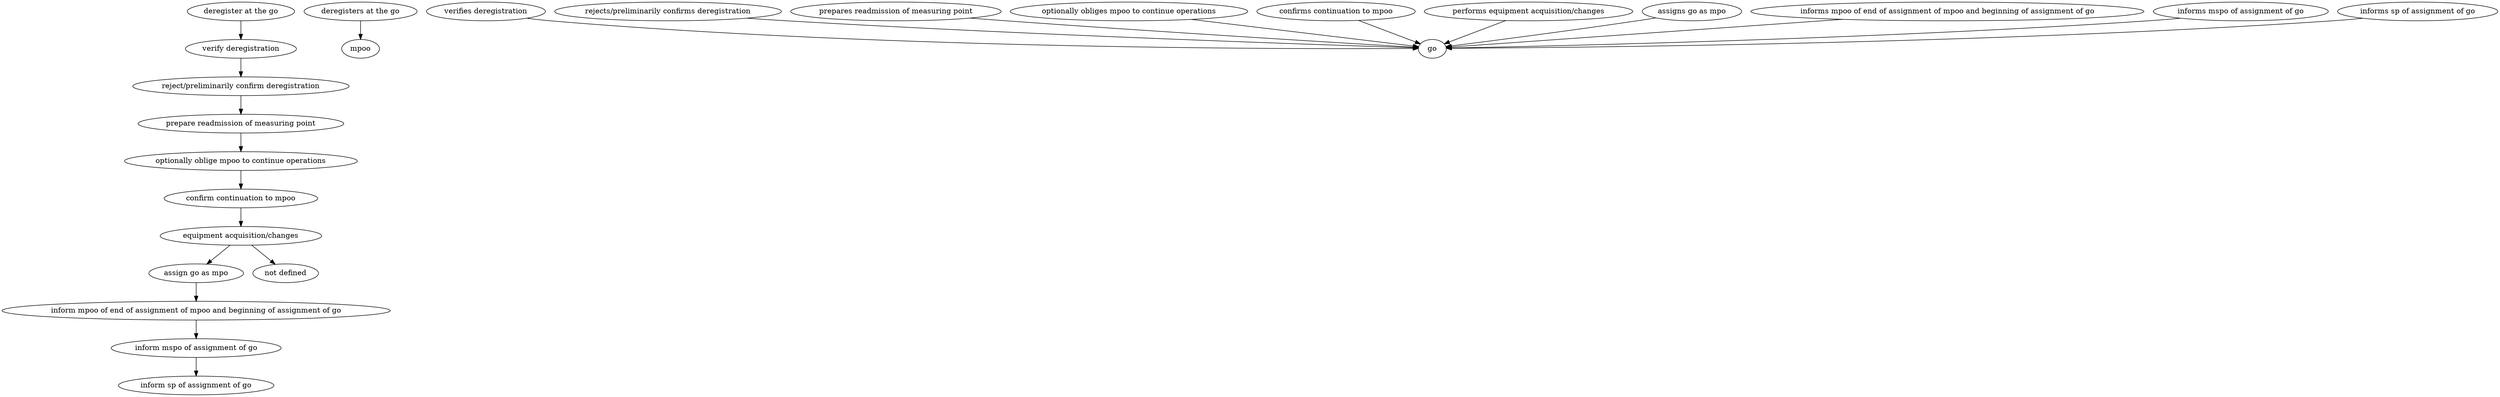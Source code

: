 strict digraph "doc-10.3" {
	graph [name="doc-10.3"];
	"deregister at the go"	[attrs="{'type': 'Activity', 'label': 'deregister at the go'}"];
	"verify deregistration"	[attrs="{'type': 'Activity', 'label': 'verify deregistration'}"];
	"deregister at the go" -> "verify deregistration"	[attrs="{'type': 'flow', 'label': 'flow'}"];
	"reject/preliminarily confirm deregistration"	[attrs="{'type': 'Activity', 'label': 'reject/preliminarily confirm deregistration'}"];
	"verify deregistration" -> "reject/preliminarily confirm deregistration"	[attrs="{'type': 'flow', 'label': 'flow'}"];
	"prepare readmission of measuring point"	[attrs="{'type': 'Activity', 'label': 'prepare readmission of measuring point'}"];
	"reject/preliminarily confirm deregistration" -> "prepare readmission of measuring point"	[attrs="{'type': 'flow', 'label': 'flow'}"];
	"optionally oblige mpoo to continue operations"	[attrs="{'type': 'Activity', 'label': 'optionally oblige mpoo to continue operations'}"];
	"prepare readmission of measuring point" -> "optionally oblige mpoo to continue operations"	[attrs="{'type': 'flow', 'label': 'flow'}"];
	"confirm continuation to mpoo"	[attrs="{'type': 'Activity', 'label': 'confirm continuation to mpoo'}"];
	"optionally oblige mpoo to continue operations" -> "confirm continuation to mpoo"	[attrs="{'type': 'flow', 'label': 'flow'}"];
	"equipment acquisition/changes"	[attrs="{'type': 'Activity', 'label': 'equipment acquisition/changes'}"];
	"confirm continuation to mpoo" -> "equipment acquisition/changes"	[attrs="{'type': 'flow', 'label': 'flow'}"];
	"assign go as mpo"	[attrs="{'type': 'Activity', 'label': 'assign go as mpo'}"];
	"equipment acquisition/changes" -> "assign go as mpo"	[attrs="{'type': 'flow', 'label': 'flow'}"];
	"not defined"	[attrs="{'type': 'Actor', 'label': 'not defined'}"];
	"equipment acquisition/changes" -> "not defined"	[attrs="{'type': 'actor performer', 'label': 'actor performer'}"];
	"inform mpoo of end of assignment of mpoo and beginning of assignment of go"	[attrs="{'type': 'Activity', 'label': 'inform mpoo of end of assignment of mpoo and beginning of assignment of go'}"];
	"assign go as mpo" -> "inform mpoo of end of assignment of mpoo and beginning of assignment of go"	[attrs="{'type': 'flow', 'label': 'flow'}"];
	"inform mspo of assignment of go"	[attrs="{'type': 'Activity', 'label': 'inform mspo of assignment of go'}"];
	"inform mpoo of end of assignment of mpoo and beginning of assignment of go" -> "inform mspo of assignment of go"	[attrs="{'type': 'flow', 'label': 'flow'}"];
	"inform sp of assignment of go"	[attrs="{'type': 'Activity', 'label': 'inform sp of assignment of go'}"];
	"inform mspo of assignment of go" -> "inform sp of assignment of go"	[attrs="{'type': 'flow', 'label': 'flow'}"];
	"deregisters at the go"	[attrs="{'type': 'Activity', 'label': 'deregisters at the go'}"];
	mpoo	[attrs="{'type': 'Actor', 'label': 'mpoo'}"];
	"deregisters at the go" -> mpoo	[attrs="{'type': 'actor performer', 'label': 'actor performer'}"];
	"verifies deregistration"	[attrs="{'type': 'Activity', 'label': 'verifies deregistration'}"];
	go	[attrs="{'type': 'Actor', 'label': 'go'}"];
	"verifies deregistration" -> go	[attrs="{'type': 'actor performer', 'label': 'actor performer'}"];
	"rejects/preliminarily confirms deregistration"	[attrs="{'type': 'Activity', 'label': 'rejects/preliminarily confirms deregistration'}"];
	"rejects/preliminarily confirms deregistration" -> go	[attrs="{'type': 'actor performer', 'label': 'actor performer'}"];
	"prepares readmission of measuring point"	[attrs="{'type': 'Activity', 'label': 'prepares readmission of measuring point'}"];
	"prepares readmission of measuring point" -> go	[attrs="{'type': 'actor performer', 'label': 'actor performer'}"];
	"optionally obliges mpoo to continue operations"	[attrs="{'type': 'Activity', 'label': 'optionally obliges mpoo to continue operations'}"];
	"optionally obliges mpoo to continue operations" -> go	[attrs="{'type': 'actor performer', 'label': 'actor performer'}"];
	"confirms continuation to mpoo"	[attrs="{'type': 'Activity', 'label': 'confirms continuation to mpoo'}"];
	"confirms continuation to mpoo" -> go	[attrs="{'type': 'actor performer', 'label': 'actor performer'}"];
	"performs equipment acquisition/changes"	[attrs="{'type': 'Activity', 'label': 'performs equipment acquisition/changes'}"];
	"performs equipment acquisition/changes" -> go	[attrs="{'type': 'actor performer', 'label': 'actor performer'}"];
	"assigns go as mpo"	[attrs="{'type': 'Activity', 'label': 'assigns go as mpo'}"];
	"assigns go as mpo" -> go	[attrs="{'type': 'actor performer', 'label': 'actor performer'}"];
	"informs mpoo of end of assignment of mpoo and beginning of assignment of go"	[attrs="{'type': 'Activity', 'label': 'informs mpoo of end of assignment of mpoo and beginning of assignment of go'}"];
	"informs mpoo of end of assignment of mpoo and beginning of assignment of go" -> go	[attrs="{'type': 'actor performer', 'label': 'actor performer'}"];
	"informs mspo of assignment of go"	[attrs="{'type': 'Activity', 'label': 'informs mspo of assignment of go'}"];
	"informs mspo of assignment of go" -> go	[attrs="{'type': 'actor performer', 'label': 'actor performer'}"];
	"informs sp of assignment of go"	[attrs="{'type': 'Activity', 'label': 'informs sp of assignment of go'}"];
	"informs sp of assignment of go" -> go	[attrs="{'type': 'actor performer', 'label': 'actor performer'}"];
}
